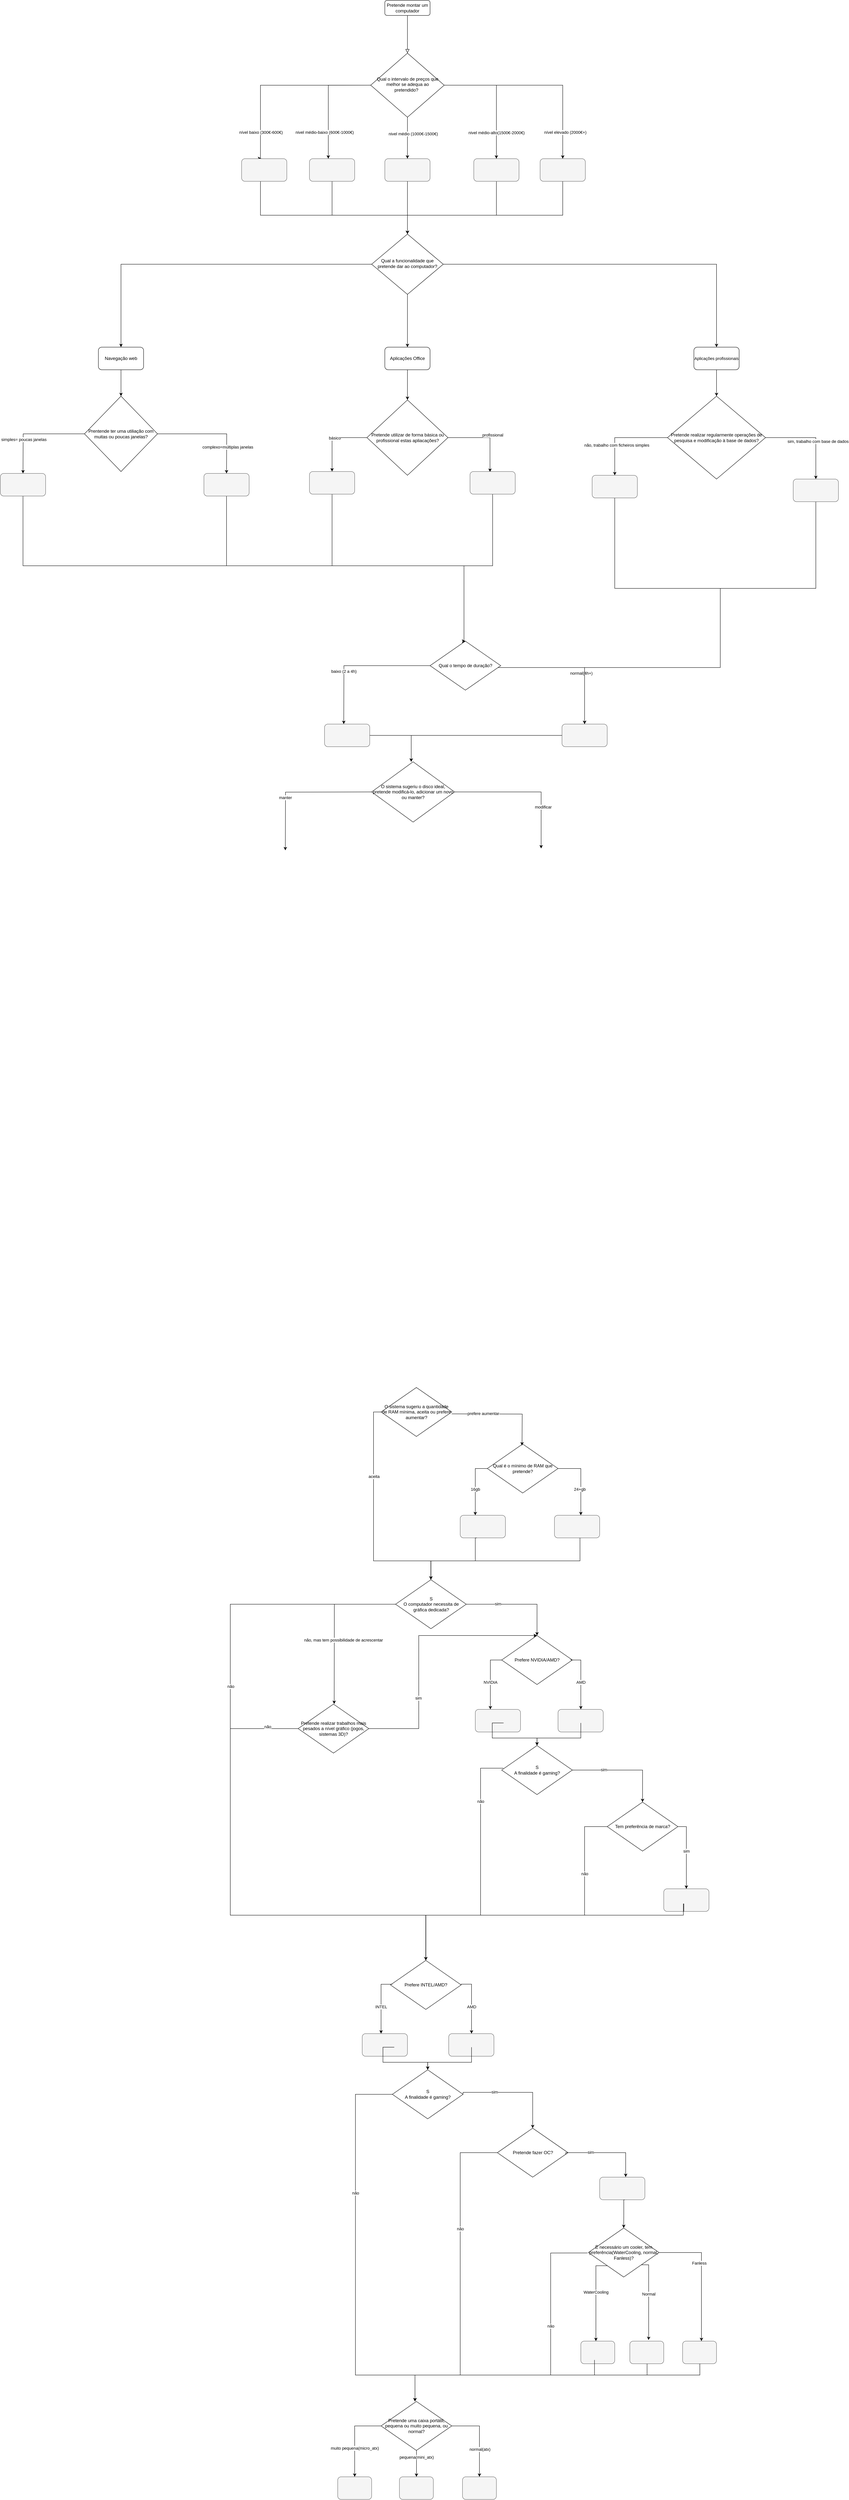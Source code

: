 <mxfile version="15.5.4" type="embed" pages="2"><diagram id="C5RBs43oDa-KdzZeNtuy" name="Common"><mxGraphModel dx="2267" dy="1838" grid="1" gridSize="10" guides="1" tooltips="1" connect="1" arrows="1" fold="1" page="1" pageScale="1" pageWidth="827" pageHeight="1169" math="0" shadow="0"><root><mxCell id="WIyWlLk6GJQsqaUBKTNV-0"/><mxCell id="WIyWlLk6GJQsqaUBKTNV-1" parent="WIyWlLk6GJQsqaUBKTNV-0"/><mxCell id="WIyWlLk6GJQsqaUBKTNV-2" value="" style="rounded=0;html=1;jettySize=auto;orthogonalLoop=1;fontSize=11;endArrow=block;endFill=0;endSize=8;strokeWidth=1;shadow=0;labelBackgroundColor=none;edgeStyle=orthogonalEdgeStyle;" parent="WIyWlLk6GJQsqaUBKTNV-1" source="WIyWlLk6GJQsqaUBKTNV-3" edge="1"><mxGeometry relative="1" as="geometry"><mxPoint y="-440" as="targetPoint"/></mxGeometry></mxCell><mxCell id="WIyWlLk6GJQsqaUBKTNV-3" value="Pretende montar um computador&lt;br&gt;" style="rounded=1;whiteSpace=wrap;html=1;fontSize=12;glass=0;strokeWidth=1;shadow=0;" parent="WIyWlLk6GJQsqaUBKTNV-1" vertex="1"><mxGeometry x="-60" y="-580" width="120" height="40" as="geometry"/></mxCell><mxCell id="u-Qdk7PA7i_6lC7Le9-R-16" style="edgeStyle=orthogonalEdgeStyle;rounded=0;orthogonalLoop=1;jettySize=auto;html=1;entryX=0.5;entryY=0;entryDx=0;entryDy=0;" parent="WIyWlLk6GJQsqaUBKTNV-1" source="WIyWlLk6GJQsqaUBKTNV-6" target="u-Qdk7PA7i_6lC7Le9-R-1" edge="1"><mxGeometry relative="1" as="geometry"><mxPoint x="120" y="370" as="targetPoint"/></mxGeometry></mxCell><mxCell id="u-Qdk7PA7i_6lC7Le9-R-28" style="edgeStyle=orthogonalEdgeStyle;rounded=0;orthogonalLoop=1;jettySize=auto;html=1;entryX=0.5;entryY=0;entryDx=0;entryDy=0;" parent="WIyWlLk6GJQsqaUBKTNV-1" source="WIyWlLk6GJQsqaUBKTNV-6" target="u-Qdk7PA7i_6lC7Le9-R-29" edge="1"><mxGeometry relative="1" as="geometry"><mxPoint y="390" as="targetPoint"/></mxGeometry></mxCell><mxCell id="u-Qdk7PA7i_6lC7Le9-R-41" style="edgeStyle=orthogonalEdgeStyle;rounded=0;orthogonalLoop=1;jettySize=auto;html=1;entryX=0.5;entryY=0;entryDx=0;entryDy=0;" parent="WIyWlLk6GJQsqaUBKTNV-1" source="WIyWlLk6GJQsqaUBKTNV-6" target="u-Qdk7PA7i_6lC7Le9-R-50" edge="1"><mxGeometry relative="1" as="geometry"><mxPoint x="810" y="440" as="targetPoint"/></mxGeometry></mxCell><mxCell id="WIyWlLk6GJQsqaUBKTNV-6" value="Qual a funcionalidade que pretende dar ao computador?" style="rhombus;whiteSpace=wrap;html=1;shadow=0;fontFamily=Helvetica;fontSize=12;align=center;strokeWidth=1;spacing=6;spacingTop=-4;" parent="WIyWlLk6GJQsqaUBKTNV-1" vertex="1"><mxGeometry x="-95" y="40" width="190" height="160" as="geometry"/></mxCell><mxCell id="u-Qdk7PA7i_6lC7Le9-R-0" style="edgeStyle=orthogonalEdgeStyle;rounded=0;orthogonalLoop=1;jettySize=auto;html=1;" parent="WIyWlLk6GJQsqaUBKTNV-1" source="u-Qdk7PA7i_6lC7Le9-R-1" target="u-Qdk7PA7i_6lC7Le9-R-6" edge="1"><mxGeometry relative="1" as="geometry"><Array as="points"/></mxGeometry></mxCell><mxCell id="u-Qdk7PA7i_6lC7Le9-R-1" value="Navegação web" style="rounded=1;whiteSpace=wrap;html=1;" parent="WIyWlLk6GJQsqaUBKTNV-1" vertex="1"><mxGeometry x="-820" y="340" width="120" height="60" as="geometry"/></mxCell><mxCell id="u-Qdk7PA7i_6lC7Le9-R-2" style="edgeStyle=orthogonalEdgeStyle;rounded=0;orthogonalLoop=1;jettySize=auto;html=1;" parent="WIyWlLk6GJQsqaUBKTNV-1" source="u-Qdk7PA7i_6lC7Le9-R-6" edge="1"><mxGeometry relative="1" as="geometry"><mxPoint x="-1020" y="675" as="targetPoint"/></mxGeometry></mxCell><mxCell id="u-Qdk7PA7i_6lC7Le9-R-3" value="simples= poucas janelas" style="edgeLabel;html=1;align=center;verticalAlign=middle;resizable=0;points=[];" parent="u-Qdk7PA7i_6lC7Le9-R-2" vertex="1" connectable="0"><mxGeometry x="0.203" y="-2" relative="1" as="geometry"><mxPoint y="17" as="offset"/></mxGeometry></mxCell><mxCell id="u-Qdk7PA7i_6lC7Le9-R-4" style="edgeStyle=orthogonalEdgeStyle;rounded=0;orthogonalLoop=1;jettySize=auto;html=1;" parent="WIyWlLk6GJQsqaUBKTNV-1" source="u-Qdk7PA7i_6lC7Le9-R-6" edge="1"><mxGeometry relative="1" as="geometry"><mxPoint x="-480" y="675" as="targetPoint"/></mxGeometry></mxCell><mxCell id="u-Qdk7PA7i_6lC7Le9-R-5" value="complexo=múltiplas janelas" style="edgeLabel;html=1;align=center;verticalAlign=middle;resizable=0;points=[];" parent="u-Qdk7PA7i_6lC7Le9-R-4" vertex="1" connectable="0"><mxGeometry x="-0.126" y="-1" relative="1" as="geometry"><mxPoint x="60" y="34" as="offset"/></mxGeometry></mxCell><mxCell id="u-Qdk7PA7i_6lC7Le9-R-6" value="Prentende ter uma utiliação com muitas ou poucas janelas?" style="rhombus;whiteSpace=wrap;html=1;" parent="WIyWlLk6GJQsqaUBKTNV-1" vertex="1"><mxGeometry x="-856.87" y="470" width="193.75" height="200" as="geometry"/></mxCell><mxCell id="u-Qdk7PA7i_6lC7Le9-R-56" style="edgeStyle=orthogonalEdgeStyle;rounded=0;orthogonalLoop=1;jettySize=auto;html=1;entryX=0.5;entryY=0;entryDx=0;entryDy=0;" parent="WIyWlLk6GJQsqaUBKTNV-1" source="u-Qdk7PA7i_6lC7Le9-R-8" target="u-Qdk7PA7i_6lC7Le9-R-15" edge="1"><mxGeometry relative="1" as="geometry"><Array as="points"><mxPoint x="-1020" y="920"/><mxPoint x="150" y="920"/></Array></mxGeometry></mxCell><mxCell id="u-Qdk7PA7i_6lC7Le9-R-8" value="" style="rounded=1;whiteSpace=wrap;html=1;fillColor=#f5f5f5;strokeColor=#666666;fontColor=#333333;" parent="WIyWlLk6GJQsqaUBKTNV-1" vertex="1"><mxGeometry x="-1080" y="675" width="120" height="60" as="geometry"/></mxCell><mxCell id="u-Qdk7PA7i_6lC7Le9-R-11" style="edgeStyle=orthogonalEdgeStyle;rounded=0;orthogonalLoop=1;jettySize=auto;html=1;" parent="WIyWlLk6GJQsqaUBKTNV-1" source="u-Qdk7PA7i_6lC7Le9-R-15" edge="1"><mxGeometry relative="1" as="geometry"><mxPoint x="-169" y="1340" as="targetPoint"/></mxGeometry></mxCell><mxCell id="u-Qdk7PA7i_6lC7Le9-R-12" value="baixo (2 a 4h)" style="edgeLabel;html=1;align=center;verticalAlign=middle;resizable=0;points=[];" parent="u-Qdk7PA7i_6lC7Le9-R-11" vertex="1" connectable="0"><mxGeometry x="0.268" y="-1" relative="1" as="geometry"><mxPoint as="offset"/></mxGeometry></mxCell><mxCell id="u-Qdk7PA7i_6lC7Le9-R-13" style="edgeStyle=orthogonalEdgeStyle;rounded=0;orthogonalLoop=1;jettySize=auto;html=1;entryX=0.5;entryY=0;entryDx=0;entryDy=0;" parent="WIyWlLk6GJQsqaUBKTNV-1" source="u-Qdk7PA7i_6lC7Le9-R-15" target="u-Qdk7PA7i_6lC7Le9-R-18" edge="1"><mxGeometry relative="1" as="geometry"><mxPoint x="471" y="1330" as="targetPoint"/><Array as="points"><mxPoint x="470" y="1190"/></Array></mxGeometry></mxCell><mxCell id="u-Qdk7PA7i_6lC7Le9-R-14" value="normal(4h+)" style="edgeLabel;html=1;align=center;verticalAlign=middle;resizable=0;points=[];" parent="u-Qdk7PA7i_6lC7Le9-R-13" vertex="1" connectable="0"><mxGeometry x="-0.181" relative="1" as="geometry"><mxPoint x="65" y="15" as="offset"/></mxGeometry></mxCell><mxCell id="u-Qdk7PA7i_6lC7Le9-R-15" value="Qual o tempo de duração?" style="rhombus;whiteSpace=wrap;html=1;" parent="WIyWlLk6GJQsqaUBKTNV-1" vertex="1"><mxGeometry x="60" y="1120" width="187.5" height="130" as="geometry"/></mxCell><mxCell id="u-Qdk7PA7i_6lC7Le9-R-17" value="" style="rounded=1;whiteSpace=wrap;html=1;fillColor=#f5f5f5;strokeColor=#666666;fontColor=#333333;" parent="WIyWlLk6GJQsqaUBKTNV-1" vertex="1"><mxGeometry x="-220" y="1340" width="120" height="60" as="geometry"/></mxCell><mxCell id="u-Qdk7PA7i_6lC7Le9-R-18" value="" style="rounded=1;whiteSpace=wrap;html=1;fillColor=#f5f5f5;fontColor=#333333;strokeColor=#666666;" parent="WIyWlLk6GJQsqaUBKTNV-1" vertex="1"><mxGeometry x="410" y="1340" width="120" height="60" as="geometry"/></mxCell><mxCell id="u-Qdk7PA7i_6lC7Le9-R-21" style="edgeStyle=orthogonalEdgeStyle;rounded=0;orthogonalLoop=1;jettySize=auto;html=1;" parent="WIyWlLk6GJQsqaUBKTNV-1" source="u-Qdk7PA7i_6lC7Le9-R-23" target="u-Qdk7PA7i_6lC7Le9-R-25" edge="1"><mxGeometry relative="1" as="geometry"><mxPoint x="627" y="3350" as="targetPoint"/><Array as="points"><mxPoint x="180" y="3315"/></Array></mxGeometry></mxCell><mxCell id="u-Qdk7PA7i_6lC7Le9-R-22" value="16gb" style="edgeLabel;html=1;align=center;verticalAlign=middle;resizable=0;points=[];" parent="u-Qdk7PA7i_6lC7Le9-R-21" vertex="1" connectable="0"><mxGeometry x="-0.181" relative="1" as="geometry"><mxPoint y="23" as="offset"/></mxGeometry></mxCell><mxCell id="u-Qdk7PA7i_6lC7Le9-R-66" style="edgeStyle=orthogonalEdgeStyle;rounded=0;orthogonalLoop=1;jettySize=auto;html=1;" parent="WIyWlLk6GJQsqaUBKTNV-1" source="u-Qdk7PA7i_6lC7Le9-R-23" edge="1" target="u-Qdk7PA7i_6lC7Le9-R-67"><mxGeometry relative="1" as="geometry"><mxPoint x="586" y="3399" as="targetPoint"/><Array as="points"><mxPoint x="460" y="3315"/></Array></mxGeometry></mxCell><mxCell id="u-Qdk7PA7i_6lC7Le9-R-68" value="24+gb" style="edgeLabel;html=1;align=center;verticalAlign=middle;resizable=0;points=[];" parent="u-Qdk7PA7i_6lC7Le9-R-66" vertex="1" connectable="0"><mxGeometry x="-0.383" y="1" relative="1" as="geometry"><mxPoint y="56" as="offset"/></mxGeometry></mxCell><mxCell id="u-Qdk7PA7i_6lC7Le9-R-23" value="Qual é o mínimo de RAM que pretende?" style="rhombus;whiteSpace=wrap;html=1;" parent="WIyWlLk6GJQsqaUBKTNV-1" vertex="1"><mxGeometry x="212" y="3250" width="187.5" height="130" as="geometry"/></mxCell><mxCell id="u-Qdk7PA7i_6lC7Le9-R-25" value="" style="rounded=1;whiteSpace=wrap;html=1;fillColor=#f5f5f5;fontColor=#333333;strokeColor=#666666;" parent="WIyWlLk6GJQsqaUBKTNV-1" vertex="1"><mxGeometry x="140" y="3439" width="120" height="60" as="geometry"/></mxCell><mxCell id="u-Qdk7PA7i_6lC7Le9-R-26" style="edgeStyle=orthogonalEdgeStyle;rounded=0;orthogonalLoop=1;jettySize=auto;html=1;entryX=0.477;entryY=0.002;entryDx=0;entryDy=0;entryPerimeter=0;" parent="WIyWlLk6GJQsqaUBKTNV-1" source="u-Qdk7PA7i_6lC7Le9-R-17" edge="1" target="119"><mxGeometry relative="1" as="geometry"><mxPoint y="1440" as="targetPoint"/><mxPoint x="-30" y="1371" as="sourcePoint"/><Array as="points"><mxPoint x="10" y="1370"/><mxPoint x="10" y="1440"/></Array></mxGeometry></mxCell><mxCell id="u-Qdk7PA7i_6lC7Le9-R-27" style="edgeStyle=orthogonalEdgeStyle;rounded=0;orthogonalLoop=1;jettySize=auto;html=1;" parent="WIyWlLk6GJQsqaUBKTNV-1" source="u-Qdk7PA7i_6lC7Le9-R-18" edge="1"><mxGeometry relative="1" as="geometry"><mxPoint x="10" y="1440" as="targetPoint"/><mxPoint x="380" y="1371" as="sourcePoint"/><Array as="points"><mxPoint x="10" y="1370"/></Array></mxGeometry></mxCell><mxCell id="u-Qdk7PA7i_6lC7Le9-R-32" style="edgeStyle=orthogonalEdgeStyle;rounded=0;orthogonalLoop=1;jettySize=auto;html=1;entryX=0.5;entryY=0;entryDx=0;entryDy=0;" parent="WIyWlLk6GJQsqaUBKTNV-1" source="u-Qdk7PA7i_6lC7Le9-R-29" target="u-Qdk7PA7i_6lC7Le9-R-34" edge="1"><mxGeometry relative="1" as="geometry"><mxPoint y="610" as="targetPoint"/></mxGeometry></mxCell><mxCell id="u-Qdk7PA7i_6lC7Le9-R-29" value="Aplicações Office" style="rounded=1;whiteSpace=wrap;html=1;" parent="WIyWlLk6GJQsqaUBKTNV-1" vertex="1"><mxGeometry x="-60" y="340" width="120" height="60" as="geometry"/></mxCell><mxCell id="u-Qdk7PA7i_6lC7Le9-R-57" style="edgeStyle=orthogonalEdgeStyle;rounded=0;orthogonalLoop=1;jettySize=auto;html=1;entryX=0.5;entryY=0;entryDx=0;entryDy=0;" parent="WIyWlLk6GJQsqaUBKTNV-1" source="u-Qdk7PA7i_6lC7Le9-R-10" target="u-Qdk7PA7i_6lC7Le9-R-15" edge="1"><mxGeometry relative="1" as="geometry"><Array as="points"><mxPoint x="-480" y="920"/><mxPoint x="150" y="920"/></Array></mxGeometry></mxCell><mxCell id="u-Qdk7PA7i_6lC7Le9-R-10" value="" style="rounded=1;whiteSpace=wrap;html=1;fillColor=#f5f5f5;fontColor=#333333;strokeColor=#666666;" parent="WIyWlLk6GJQsqaUBKTNV-1" vertex="1"><mxGeometry x="-540" y="675" width="120" height="60" as="geometry"/></mxCell><mxCell id="u-Qdk7PA7i_6lC7Le9-R-35" style="edgeStyle=orthogonalEdgeStyle;rounded=0;orthogonalLoop=1;jettySize=auto;html=1;entryX=0.5;entryY=0;entryDx=0;entryDy=0;" parent="WIyWlLk6GJQsqaUBKTNV-1" source="u-Qdk7PA7i_6lC7Le9-R-34" target="u-Qdk7PA7i_6lC7Le9-R-39" edge="1"><mxGeometry relative="1" as="geometry"><mxPoint x="-200" y="700" as="targetPoint"/></mxGeometry></mxCell><mxCell id="u-Qdk7PA7i_6lC7Le9-R-37" value="básico" style="edgeLabel;html=1;align=center;verticalAlign=middle;resizable=0;points=[];" parent="u-Qdk7PA7i_6lC7Le9-R-35" vertex="1" connectable="0"><mxGeometry x="-0.056" y="1" relative="1" as="geometry"><mxPoint as="offset"/></mxGeometry></mxCell><mxCell id="u-Qdk7PA7i_6lC7Le9-R-36" style="edgeStyle=orthogonalEdgeStyle;rounded=0;orthogonalLoop=1;jettySize=auto;html=1;entryX=0.442;entryY=0.017;entryDx=0;entryDy=0;entryPerimeter=0;" parent="WIyWlLk6GJQsqaUBKTNV-1" source="u-Qdk7PA7i_6lC7Le9-R-34" target="u-Qdk7PA7i_6lC7Le9-R-40" edge="1"><mxGeometry relative="1" as="geometry"><mxPoint x="220" y="690" as="targetPoint"/></mxGeometry></mxCell><mxCell id="u-Qdk7PA7i_6lC7Le9-R-38" value="profissional" style="edgeLabel;html=1;align=center;verticalAlign=middle;resizable=0;points=[];" parent="u-Qdk7PA7i_6lC7Le9-R-36" vertex="1" connectable="0"><mxGeometry x="0.308" y="4" relative="1" as="geometry"><mxPoint x="3" y="-28" as="offset"/></mxGeometry></mxCell><mxCell id="u-Qdk7PA7i_6lC7Le9-R-34" value="Pretende utilizar de forma básica ou profissional estas apliacações?" style="rhombus;whiteSpace=wrap;html=1;" parent="WIyWlLk6GJQsqaUBKTNV-1" vertex="1"><mxGeometry x="-107.5" y="480" width="215" height="200" as="geometry"/></mxCell><mxCell id="u-Qdk7PA7i_6lC7Le9-R-58" style="edgeStyle=orthogonalEdgeStyle;rounded=0;orthogonalLoop=1;jettySize=auto;html=1;entryX=0.5;entryY=0;entryDx=0;entryDy=0;" parent="WIyWlLk6GJQsqaUBKTNV-1" source="u-Qdk7PA7i_6lC7Le9-R-39" target="u-Qdk7PA7i_6lC7Le9-R-15" edge="1"><mxGeometry relative="1" as="geometry"><Array as="points"><mxPoint x="-200" y="920"/><mxPoint x="150" y="920"/></Array></mxGeometry></mxCell><mxCell id="u-Qdk7PA7i_6lC7Le9-R-39" value="" style="rounded=1;whiteSpace=wrap;html=1;fillColor=#f5f5f5;fontColor=#333333;strokeColor=#666666;" parent="WIyWlLk6GJQsqaUBKTNV-1" vertex="1"><mxGeometry x="-260" y="670" width="120" height="60" as="geometry"/></mxCell><mxCell id="u-Qdk7PA7i_6lC7Le9-R-59" style="edgeStyle=orthogonalEdgeStyle;rounded=0;orthogonalLoop=1;jettySize=auto;html=1;entryX=0.5;entryY=0;entryDx=0;entryDy=0;" parent="WIyWlLk6GJQsqaUBKTNV-1" source="u-Qdk7PA7i_6lC7Le9-R-40" target="u-Qdk7PA7i_6lC7Le9-R-15" edge="1"><mxGeometry relative="1" as="geometry"><Array as="points"><mxPoint x="226" y="920"/><mxPoint x="150" y="920"/></Array></mxGeometry></mxCell><mxCell id="u-Qdk7PA7i_6lC7Le9-R-40" value="" style="rounded=1;whiteSpace=wrap;html=1;fillColor=#f5f5f5;fontColor=#333333;strokeColor=#666666;" parent="WIyWlLk6GJQsqaUBKTNV-1" vertex="1"><mxGeometry x="166" y="670" width="120" height="60" as="geometry"/></mxCell><mxCell id="u-Qdk7PA7i_6lC7Le9-R-46" style="edgeStyle=orthogonalEdgeStyle;rounded=0;orthogonalLoop=1;jettySize=auto;html=1;entryX=0.5;entryY=0;entryDx=0;entryDy=0;" parent="WIyWlLk6GJQsqaUBKTNV-1" source="u-Qdk7PA7i_6lC7Le9-R-43" target="u-Qdk7PA7i_6lC7Le9-R-48" edge="1"><mxGeometry relative="1" as="geometry"><mxPoint x="543.5" y="830" as="targetPoint"/></mxGeometry></mxCell><mxCell id="u-Qdk7PA7i_6lC7Le9-R-47" value="não, trabalho com ficheiros simples" style="edgeLabel;html=1;align=center;verticalAlign=middle;resizable=0;points=[];" parent="u-Qdk7PA7i_6lC7Le9-R-46" vertex="1" connectable="0"><mxGeometry x="0.176" y="-1" relative="1" as="geometry"><mxPoint x="6" y="19" as="offset"/></mxGeometry></mxCell><mxCell id="u-Qdk7PA7i_6lC7Le9-R-53" style="edgeStyle=orthogonalEdgeStyle;rounded=0;orthogonalLoop=1;jettySize=auto;html=1;entryX=0.5;entryY=0;entryDx=0;entryDy=0;" parent="WIyWlLk6GJQsqaUBKTNV-1" source="u-Qdk7PA7i_6lC7Le9-R-43" target="u-Qdk7PA7i_6lC7Le9-R-49" edge="1"><mxGeometry relative="1" as="geometry"/></mxCell><mxCell id="u-Qdk7PA7i_6lC7Le9-R-54" value="&lt;span style=&quot;color: rgba(0, 0, 0, 0); font-family: monospace; font-size: 0px; text-align: start; background-color: rgb(248, 249, 250);&quot;&gt;%3CmxGraphModel%3E%3Croot%3E%3CmxCell%20id%3D%220%22%2F%3E%3CmxCell%20id%3D%221%22%20parent%3D%220%22%2F%3E%3CmxCell%20id%3D%222%22%20value%3D%22sim%2C%20utilizar%20base%20de%20dados%22%20style%3D%22edgeLabel%3Bhtml%3D1%3Balign%3Dcenter%3BverticalAlign%3Dmiddle%3Bresizable%3D0%3Bpoints%3D%5B%5D%3B%22%20vertex%3D%221%22%20connectable%3D%220%22%20parent%3D%221%22%3E%3CmxGeometry%20x%3D%221116%22%20y%3D%22630%22%20as%3D%22geometry%22%2F%3E%3C%2FmxCell%3E%3C%2Froot%3E%3C%2FmxGraphModel%3Esim&lt;/span&gt;" style="edgeLabel;html=1;align=center;verticalAlign=middle;resizable=0;points=[];" parent="u-Qdk7PA7i_6lC7Le9-R-53" vertex="1" connectable="0"><mxGeometry x="-0.138" y="4" relative="1" as="geometry"><mxPoint as="offset"/></mxGeometry></mxCell><mxCell id="u-Qdk7PA7i_6lC7Le9-R-55" value="sim, trabalho com base de dados" style="edgeLabel;html=1;align=center;verticalAlign=middle;resizable=0;points=[];" parent="u-Qdk7PA7i_6lC7Le9-R-53" vertex="1" connectable="0"><mxGeometry x="-0.179" relative="1" as="geometry"><mxPoint x="39" y="10" as="offset"/></mxGeometry></mxCell><mxCell id="u-Qdk7PA7i_6lC7Le9-R-43" value="Pretende realizar regularmente operações de pesquisa e modificação à base de dados?" style="rhombus;whiteSpace=wrap;html=1;" parent="WIyWlLk6GJQsqaUBKTNV-1" vertex="1"><mxGeometry x="690" y="470" width="260" height="220" as="geometry"/></mxCell><mxCell id="u-Qdk7PA7i_6lC7Le9-R-64" style="edgeStyle=orthogonalEdgeStyle;rounded=0;orthogonalLoop=1;jettySize=auto;html=1;" parent="WIyWlLk6GJQsqaUBKTNV-1" source="u-Qdk7PA7i_6lC7Le9-R-48" edge="1"><mxGeometry relative="1" as="geometry"><mxPoint x="470" y="1340" as="targetPoint"/><Array as="points"><mxPoint x="550" y="980"/><mxPoint x="830" y="980"/><mxPoint x="830" y="1190"/></Array></mxGeometry></mxCell><mxCell id="u-Qdk7PA7i_6lC7Le9-R-48" value="" style="rounded=1;whiteSpace=wrap;html=1;fillColor=#f5f5f5;fontColor=#333333;strokeColor=#666666;" parent="WIyWlLk6GJQsqaUBKTNV-1" vertex="1"><mxGeometry x="490" y="680" width="120" height="60" as="geometry"/></mxCell><mxCell id="u-Qdk7PA7i_6lC7Le9-R-65" style="edgeStyle=orthogonalEdgeStyle;rounded=0;orthogonalLoop=1;jettySize=auto;html=1;" parent="WIyWlLk6GJQsqaUBKTNV-1" source="u-Qdk7PA7i_6lC7Le9-R-49" target="u-Qdk7PA7i_6lC7Le9-R-18" edge="1"><mxGeometry relative="1" as="geometry"><Array as="points"><mxPoint x="1083" y="980"/><mxPoint x="830" y="980"/><mxPoint x="830" y="1190"/><mxPoint x="470" y="1190"/></Array></mxGeometry></mxCell><mxCell id="u-Qdk7PA7i_6lC7Le9-R-49" value="" style="rounded=1;whiteSpace=wrap;html=1;fillColor=#f5f5f5;fontColor=#333333;strokeColor=#666666;" parent="WIyWlLk6GJQsqaUBKTNV-1" vertex="1"><mxGeometry x="1023.5" y="690" width="120" height="60" as="geometry"/></mxCell><mxCell id="u-Qdk7PA7i_6lC7Le9-R-51" style="edgeStyle=orthogonalEdgeStyle;rounded=0;orthogonalLoop=1;jettySize=auto;html=1;" parent="WIyWlLk6GJQsqaUBKTNV-1" source="u-Qdk7PA7i_6lC7Le9-R-50" target="u-Qdk7PA7i_6lC7Le9-R-43" edge="1"><mxGeometry relative="1" as="geometry"/></mxCell><mxCell id="u-Qdk7PA7i_6lC7Le9-R-50" value="&lt;span style=&quot;font-size: 11px; background-color: rgb(255, 255, 255);&quot;&gt;Aplicações profissionais&lt;/span&gt;" style="rounded=1;whiteSpace=wrap;html=1;" parent="WIyWlLk6GJQsqaUBKTNV-1" vertex="1"><mxGeometry x="760" y="340" width="120" height="60" as="geometry"/></mxCell><mxCell id="u-Qdk7PA7i_6lC7Le9-R-67" value="" style="rounded=1;whiteSpace=wrap;html=1;fillColor=#f5f5f5;fontColor=#333333;strokeColor=#666666;" parent="WIyWlLk6GJQsqaUBKTNV-1" vertex="1"><mxGeometry x="390" y="3439" width="120" height="60" as="geometry"/></mxCell><mxCell id="u-Qdk7PA7i_6lC7Le9-R-72" style="edgeStyle=orthogonalEdgeStyle;rounded=0;orthogonalLoop=1;jettySize=auto;html=1;entryX=0.434;entryY=-0.01;entryDx=0;entryDy=0;entryPerimeter=0;" parent="WIyWlLk6GJQsqaUBKTNV-1" edge="1" target="u-Qdk7PA7i_6lC7Le9-R-75"><mxGeometry relative="1" as="geometry"><mxPoint x="-350.07" y="-160" as="targetPoint"/><Array as="points"><mxPoint x="-390" y="-355"/><mxPoint x="-390" y="-161"/></Array><mxPoint x="-97.503" y="-354.941" as="sourcePoint"/></mxGeometry></mxCell><mxCell id="u-Qdk7PA7i_6lC7Le9-R-74" value="nível baixo (300€-600€)" style="edgeLabel;html=1;align=center;verticalAlign=middle;resizable=0;points=[];" parent="u-Qdk7PA7i_6lC7Le9-R-72" vertex="1" connectable="0"><mxGeometry x="0.034" relative="1" as="geometry"><mxPoint x="-39" y="125" as="offset"/></mxGeometry></mxCell><mxCell id="u-Qdk7PA7i_6lC7Le9-R-79" style="edgeStyle=orthogonalEdgeStyle;rounded=0;orthogonalLoop=1;jettySize=auto;html=1;" parent="WIyWlLk6GJQsqaUBKTNV-1" source="u-Qdk7PA7i_6lC7Le9-R-70" target="u-Qdk7PA7i_6lC7Le9-R-78" edge="1"><mxGeometry relative="1" as="geometry"><Array as="points"><mxPoint x="-210" y="-355"/><mxPoint x="-210" y="-130"/></Array></mxGeometry></mxCell><mxCell id="u-Qdk7PA7i_6lC7Le9-R-80" value="nivel médio-baixo (600€-1000€)" style="edgeLabel;html=1;align=center;verticalAlign=middle;resizable=0;points=[];" parent="u-Qdk7PA7i_6lC7Le9-R-79" vertex="1" connectable="0"><mxGeometry x="-0.199" relative="1" as="geometry"><mxPoint x="-10" y="114" as="offset"/></mxGeometry></mxCell><mxCell id="u-Qdk7PA7i_6lC7Le9-R-81" style="edgeStyle=orthogonalEdgeStyle;rounded=0;orthogonalLoop=1;jettySize=auto;html=1;entryX=0.5;entryY=0;entryDx=0;entryDy=0;" parent="WIyWlLk6GJQsqaUBKTNV-1" source="u-Qdk7PA7i_6lC7Le9-R-70" target="u-Qdk7PA7i_6lC7Le9-R-82" edge="1"><mxGeometry relative="1" as="geometry"><mxPoint x="260" y="-160.0" as="targetPoint"/><Array as="points"><mxPoint x="236" y="-355"/></Array></mxGeometry></mxCell><mxCell id="u-Qdk7PA7i_6lC7Le9-R-83" value="nivel médio-alto(1500€-2000€)" style="edgeLabel;html=1;align=center;verticalAlign=middle;resizable=0;points=[];" parent="u-Qdk7PA7i_6lC7Le9-R-81" vertex="1" connectable="0"><mxGeometry x="0.097" relative="1" as="geometry"><mxPoint y="81" as="offset"/></mxGeometry></mxCell><mxCell id="u-Qdk7PA7i_6lC7Le9-R-70" value="Qual o intervalo de preços que melhor se adequa ao pretendido?&amp;nbsp;&amp;nbsp;" style="rhombus;whiteSpace=wrap;html=1;shadow=0;fontFamily=Helvetica;fontSize=12;align=center;strokeWidth=1;spacing=6;spacingTop=-4;" parent="WIyWlLk6GJQsqaUBKTNV-1" vertex="1"><mxGeometry x="-97.5" y="-440" width="195" height="170" as="geometry"/></mxCell><mxCell id="u-Qdk7PA7i_6lC7Le9-R-85" style="edgeStyle=orthogonalEdgeStyle;rounded=0;orthogonalLoop=1;jettySize=auto;html=1;" parent="WIyWlLk6GJQsqaUBKTNV-1" source="u-Qdk7PA7i_6lC7Le9-R-75" target="WIyWlLk6GJQsqaUBKTNV-6" edge="1"><mxGeometry relative="1" as="geometry"><Array as="points"><mxPoint x="-390" y="-10"/><mxPoint y="-10"/></Array></mxGeometry></mxCell><mxCell id="u-Qdk7PA7i_6lC7Le9-R-75" value="" style="rounded=1;whiteSpace=wrap;html=1;fillColor=#f5f5f5;strokeColor=#666666;fontColor=#333333;" parent="WIyWlLk6GJQsqaUBKTNV-1" vertex="1"><mxGeometry x="-440" y="-160" width="120" height="60" as="geometry"/></mxCell><mxCell id="u-Qdk7PA7i_6lC7Le9-R-86" style="edgeStyle=orthogonalEdgeStyle;rounded=0;orthogonalLoop=1;jettySize=auto;html=1;entryX=0.5;entryY=0;entryDx=0;entryDy=0;" parent="WIyWlLk6GJQsqaUBKTNV-1" source="u-Qdk7PA7i_6lC7Le9-R-78" target="WIyWlLk6GJQsqaUBKTNV-6" edge="1"><mxGeometry relative="1" as="geometry"><Array as="points"><mxPoint x="-200" y="-10"/><mxPoint y="-10"/></Array></mxGeometry></mxCell><mxCell id="u-Qdk7PA7i_6lC7Le9-R-78" value="" style="rounded=1;whiteSpace=wrap;html=1;fillColor=#f5f5f5;strokeColor=#666666;fontColor=#333333;" parent="WIyWlLk6GJQsqaUBKTNV-1" vertex="1"><mxGeometry x="-260" y="-160" width="120" height="60" as="geometry"/></mxCell><mxCell id="u-Qdk7PA7i_6lC7Le9-R-87" style="edgeStyle=orthogonalEdgeStyle;rounded=0;orthogonalLoop=1;jettySize=auto;html=1;" parent="WIyWlLk6GJQsqaUBKTNV-1" source="u-Qdk7PA7i_6lC7Le9-R-82" edge="1"><mxGeometry relative="1" as="geometry"><mxPoint y="40.0" as="targetPoint"/><Array as="points"><mxPoint x="236" y="-10"/><mxPoint y="-10"/></Array></mxGeometry></mxCell><mxCell id="u-Qdk7PA7i_6lC7Le9-R-82" value="" style="rounded=1;whiteSpace=wrap;html=1;fillColor=#f5f5f5;strokeColor=#666666;fontColor=#333333;" parent="WIyWlLk6GJQsqaUBKTNV-1" vertex="1"><mxGeometry x="176" y="-160" width="120" height="60" as="geometry"/></mxCell><mxCell id="0" style="edgeStyle=orthogonalEdgeStyle;rounded=0;orthogonalLoop=1;jettySize=auto;html=1;" edge="1" parent="WIyWlLk6GJQsqaUBKTNV-1" target="2" source="u-Qdk7PA7i_6lC7Le9-R-70"><mxGeometry relative="1" as="geometry"><mxPoint x="67.466" y="-339.774" as="sourcePoint"/><Array as="points"><mxPoint y="-110"/></Array></mxGeometry></mxCell><mxCell id="1" value="nivel médio (1000€-1500€)" style="edgeLabel;html=1;align=center;verticalAlign=middle;resizable=0;points=[];" vertex="1" connectable="0" parent="0"><mxGeometry x="-0.199" relative="1" as="geometry"><mxPoint x="15" as="offset"/></mxGeometry></mxCell><mxCell id="2" value="" style="rounded=1;whiteSpace=wrap;html=1;fillColor=#f5f5f5;strokeColor=#666666;fontColor=#333333;" vertex="1" parent="WIyWlLk6GJQsqaUBKTNV-1"><mxGeometry x="-60" y="-160" width="120" height="60" as="geometry"/></mxCell><mxCell id="3" style="edgeStyle=orthogonalEdgeStyle;rounded=0;orthogonalLoop=1;jettySize=auto;html=1;entryX=0.5;entryY=0;entryDx=0;entryDy=0;exitX=0.5;exitY=1;exitDx=0;exitDy=0;" edge="1" parent="WIyWlLk6GJQsqaUBKTNV-1" source="2" target="WIyWlLk6GJQsqaUBKTNV-6"><mxGeometry relative="1" as="geometry"><mxPoint x="-190.034" y="-90" as="sourcePoint"/><mxPoint x="10" y="50" as="targetPoint"/><Array as="points"/></mxGeometry></mxCell><mxCell id="4" style="edgeStyle=orthogonalEdgeStyle;rounded=0;orthogonalLoop=1;jettySize=auto;html=1;entryX=0.5;entryY=0;entryDx=0;entryDy=0;exitX=1;exitY=0.5;exitDx=0;exitDy=0;" edge="1" parent="WIyWlLk6GJQsqaUBKTNV-1" target="7" source="u-Qdk7PA7i_6lC7Le9-R-70"><mxGeometry relative="1" as="geometry"><mxPoint x="436" y="-160.0" as="targetPoint"/><Array as="points"><mxPoint x="412" y="-355"/></Array><mxPoint x="273.5" y="-355" as="sourcePoint"/></mxGeometry></mxCell><mxCell id="5" value="nível elevado (2000€+)&amp;nbsp;" style="edgeLabel;html=1;align=center;verticalAlign=middle;resizable=0;points=[];" vertex="1" connectable="0" parent="4"><mxGeometry x="0.097" relative="1" as="geometry"><mxPoint x="43" y="125" as="offset"/></mxGeometry></mxCell><mxCell id="6" style="edgeStyle=orthogonalEdgeStyle;rounded=0;orthogonalLoop=1;jettySize=auto;html=1;" edge="1" parent="WIyWlLk6GJQsqaUBKTNV-1" source="7"><mxGeometry relative="1" as="geometry"><mxPoint y="40" as="targetPoint"/><Array as="points"><mxPoint x="412" y="-10"/><mxPoint y="-10"/><mxPoint y="40"/></Array></mxGeometry></mxCell><mxCell id="7" value="" style="rounded=1;whiteSpace=wrap;html=1;fillColor=#f5f5f5;strokeColor=#666666;fontColor=#333333;" vertex="1" parent="WIyWlLk6GJQsqaUBKTNV-1"><mxGeometry x="352" y="-160" width="120" height="60" as="geometry"/></mxCell><mxCell id="9" value="O sistema sugeriu a quantidade de RAM mínima, aceita ou prefere aumentar?" style="rhombus;whiteSpace=wrap;html=1;" vertex="1" parent="WIyWlLk6GJQsqaUBKTNV-1"><mxGeometry x="-70" y="3100" width="187.5" height="130" as="geometry"/></mxCell><mxCell id="11" style="edgeStyle=orthogonalEdgeStyle;rounded=0;orthogonalLoop=1;jettySize=auto;html=1;" edge="1" parent="WIyWlLk6GJQsqaUBKTNV-1"><mxGeometry relative="1" as="geometry"><mxPoint x="304" y="3254" as="targetPoint"/><mxPoint x="117.5" y="3170" as="sourcePoint"/></mxGeometry></mxCell><mxCell id="12" value="prefere aumentar" style="edgeLabel;html=1;align=center;verticalAlign=middle;resizable=0;points=[];" vertex="1" connectable="0" parent="11"><mxGeometry x="-0.383" y="1" relative="1" as="geometry"><mxPoint as="offset"/></mxGeometry></mxCell><mxCell id="13" style="edgeStyle=orthogonalEdgeStyle;rounded=0;orthogonalLoop=1;jettySize=auto;html=1;entryX=0.5;entryY=0;entryDx=0;entryDy=0;" edge="1" parent="WIyWlLk6GJQsqaUBKTNV-1" source="9" target="15"><mxGeometry relative="1" as="geometry"><mxPoint x="-90" y="3640" as="targetPoint"/><mxPoint x="-90" y="3220" as="sourcePoint"/><Array as="points"><mxPoint x="-90" y="3165"/><mxPoint x="-90" y="3560"/><mxPoint x="62" y="3560"/></Array></mxGeometry></mxCell><mxCell id="14" value="aceita" style="edgeLabel;html=1;align=center;verticalAlign=middle;resizable=0;points=[];" vertex="1" connectable="0" parent="13"><mxGeometry x="-0.383" y="1" relative="1" as="geometry"><mxPoint as="offset"/></mxGeometry></mxCell><mxCell id="15" value="S&lt;br&gt;O computador necessita de gráfica dedicada?" style="rhombus;whiteSpace=wrap;html=1;" vertex="1" parent="WIyWlLk6GJQsqaUBKTNV-1"><mxGeometry x="-31.5" y="3610" width="187.5" height="130" as="geometry"/></mxCell><mxCell id="17" style="edgeStyle=orthogonalEdgeStyle;rounded=0;orthogonalLoop=1;jettySize=auto;html=1;entryX=0.5;entryY=0;entryDx=0;entryDy=0;" edge="1" parent="WIyWlLk6GJQsqaUBKTNV-1" target="15"><mxGeometry relative="1" as="geometry"><mxPoint x="184" y="3623" as="targetPoint"/><mxPoint x="184" y="3499" as="sourcePoint"/><Array as="points"><mxPoint x="180" y="3499"/><mxPoint x="180" y="3560"/><mxPoint x="62" y="3560"/></Array></mxGeometry></mxCell><mxCell id="19" style="edgeStyle=orthogonalEdgeStyle;rounded=0;orthogonalLoop=1;jettySize=auto;html=1;entryX=0.5;entryY=0;entryDx=0;entryDy=0;" edge="1" parent="WIyWlLk6GJQsqaUBKTNV-1" target="15"><mxGeometry relative="1" as="geometry"><mxPoint x="90" y="3619" as="targetPoint"/><mxPoint x="457.75" y="3499" as="sourcePoint"/><Array as="points"><mxPoint x="458" y="3560"/><mxPoint x="62" y="3560"/><mxPoint x="62" y="3610"/></Array></mxGeometry></mxCell><mxCell id="20" style="edgeStyle=orthogonalEdgeStyle;rounded=0;orthogonalLoop=1;jettySize=auto;html=1;exitX=1;exitY=0.5;exitDx=0;exitDy=0;entryX=0.5;entryY=0;entryDx=0;entryDy=0;" edge="1" parent="WIyWlLk6GJQsqaUBKTNV-1" source="15" target="34"><mxGeometry relative="1" as="geometry"><mxPoint x="343" y="3754" as="targetPoint"/><mxPoint x="156" y="3670.03" as="sourcePoint"/></mxGeometry></mxCell><mxCell id="21" value="sim" style="edgeLabel;html=1;align=center;verticalAlign=middle;resizable=0;points=[];" vertex="1" connectable="0" parent="20"><mxGeometry x="-0.383" y="1" relative="1" as="geometry"><mxPoint as="offset"/></mxGeometry></mxCell><mxCell id="22" style="edgeStyle=orthogonalEdgeStyle;rounded=0;orthogonalLoop=1;jettySize=auto;html=1;exitX=0;exitY=0.5;exitDx=0;exitDy=0;entryX=0.51;entryY=-0.002;entryDx=0;entryDy=0;entryPerimeter=0;" edge="1" parent="WIyWlLk6GJQsqaUBKTNV-1" source="15" target="24"><mxGeometry relative="1" as="geometry"><mxPoint x="-200" y="3740" as="targetPoint"/><mxPoint x="166" y="3685.0" as="sourcePoint"/><Array as="points"><mxPoint x="-194" y="3675"/><mxPoint x="-194" y="3730"/></Array></mxGeometry></mxCell><mxCell id="23" value="não, mas tem possibilidade de acrescentar" style="edgeLabel;html=1;align=center;verticalAlign=middle;resizable=0;points=[];" vertex="1" connectable="0" parent="22"><mxGeometry x="-0.383" y="1" relative="1" as="geometry"><mxPoint x="-7" y="94" as="offset"/></mxGeometry></mxCell><mxCell id="24" value="Pretende realizar trabalhos mais pesados a nível gráfico (jogos, sistemas 3D)?" style="rhombus;whiteSpace=wrap;html=1;" vertex="1" parent="WIyWlLk6GJQsqaUBKTNV-1"><mxGeometry x="-290" y="3940" width="187.5" height="130" as="geometry"/></mxCell><mxCell id="28" style="edgeStyle=orthogonalEdgeStyle;rounded=0;orthogonalLoop=1;jettySize=auto;html=1;exitX=0;exitY=0.5;exitDx=0;exitDy=0;entryX=0.5;entryY=0;entryDx=0;entryDy=0;" edge="1" parent="WIyWlLk6GJQsqaUBKTNV-1" target="62"><mxGeometry relative="1" as="geometry"><mxPoint x="-470" y="4100" as="targetPoint"/><mxPoint x="-131.53" y="3675.0" as="sourcePoint"/><Array as="points"><mxPoint x="-470" y="3675"/><mxPoint x="-470" y="4500"/><mxPoint x="49" y="4500"/></Array></mxGeometry></mxCell><mxCell id="29" value="não" style="edgeLabel;html=1;align=center;verticalAlign=middle;resizable=0;points=[];" vertex="1" connectable="0" parent="28"><mxGeometry x="-0.383" y="1" relative="1" as="geometry"><mxPoint as="offset"/></mxGeometry></mxCell><mxCell id="32" value="" style="endArrow=none;html=1;rounded=0;entryX=0;entryY=0.5;entryDx=0;entryDy=0;" edge="1" parent="WIyWlLk6GJQsqaUBKTNV-1" target="24"><mxGeometry width="50" height="50" relative="1" as="geometry"><mxPoint x="-470" y="4005" as="sourcePoint"/><mxPoint x="-240" y="3920" as="targetPoint"/></mxGeometry></mxCell><mxCell id="33" value="não" style="edgeLabel;html=1;align=center;verticalAlign=middle;resizable=0;points=[];" vertex="1" connectable="0" parent="32"><mxGeometry x="0.095" y="3" relative="1" as="geometry"><mxPoint y="-2" as="offset"/></mxGeometry></mxCell><mxCell id="34" value="Prefere NVIDIA/AMD?" style="rhombus;whiteSpace=wrap;html=1;" vertex="1" parent="WIyWlLk6GJQsqaUBKTNV-1"><mxGeometry x="250" y="3758" width="187.5" height="130" as="geometry"/></mxCell><mxCell id="35" style="edgeStyle=orthogonalEdgeStyle;rounded=0;orthogonalLoop=1;jettySize=auto;html=1;exitX=1;exitY=0.5;exitDx=0;exitDy=0;entryX=0.5;entryY=0;entryDx=0;entryDy=0;" edge="1" parent="WIyWlLk6GJQsqaUBKTNV-1" source="24" target="34"><mxGeometry relative="1" as="geometry"><mxPoint x="352.5" y="3764.03" as="targetPoint"/><mxPoint x="166" y="3685" as="sourcePoint"/><Array as="points"><mxPoint x="30" y="4005"/><mxPoint x="30" y="3758"/></Array></mxGeometry></mxCell><mxCell id="36" value="sim" style="edgeLabel;html=1;align=center;verticalAlign=middle;resizable=0;points=[];" vertex="1" connectable="0" parent="35"><mxGeometry x="-0.383" y="1" relative="1" as="geometry"><mxPoint as="offset"/></mxGeometry></mxCell><mxCell id="37" style="edgeStyle=orthogonalEdgeStyle;rounded=0;orthogonalLoop=1;jettySize=auto;html=1;exitX=0;exitY=0.5;exitDx=0;exitDy=0;" edge="1" parent="WIyWlLk6GJQsqaUBKTNV-1" target="39" source="34"><mxGeometry relative="1" as="geometry"><mxPoint x="667" y="3865" as="targetPoint"/><mxPoint x="252" y="3830" as="sourcePoint"/><Array as="points"><mxPoint x="220" y="3823"/></Array></mxGeometry></mxCell><mxCell id="38" value="NVIDIA" style="edgeLabel;html=1;align=center;verticalAlign=middle;resizable=0;points=[];" vertex="1" connectable="0" parent="37"><mxGeometry x="-0.181" relative="1" as="geometry"><mxPoint y="23" as="offset"/></mxGeometry></mxCell><mxCell id="39" value="" style="rounded=1;whiteSpace=wrap;html=1;fillColor=#f5f5f5;fontColor=#333333;strokeColor=#666666;" vertex="1" parent="WIyWlLk6GJQsqaUBKTNV-1"><mxGeometry x="180" y="3954" width="120" height="60" as="geometry"/></mxCell><mxCell id="40" style="edgeStyle=orthogonalEdgeStyle;rounded=0;orthogonalLoop=1;jettySize=auto;html=1;exitX=0.98;exitY=0.475;exitDx=0;exitDy=0;exitPerimeter=0;" edge="1" parent="WIyWlLk6GJQsqaUBKTNV-1" target="42" source="34"><mxGeometry relative="1" as="geometry"><mxPoint x="977" y="3865" as="targetPoint"/><mxPoint x="560.0" y="3823" as="sourcePoint"/><Array as="points"><mxPoint x="434" y="3823"/><mxPoint x="460" y="3823"/><mxPoint x="460" y="3984"/></Array></mxGeometry></mxCell><mxCell id="41" value="AMD" style="edgeLabel;html=1;align=center;verticalAlign=middle;resizable=0;points=[];" vertex="1" connectable="0" parent="40"><mxGeometry x="-0.181" relative="1" as="geometry"><mxPoint y="23" as="offset"/></mxGeometry></mxCell><mxCell id="42" value="" style="rounded=1;whiteSpace=wrap;html=1;fillColor=#f5f5f5;fontColor=#333333;strokeColor=#666666;" vertex="1" parent="WIyWlLk6GJQsqaUBKTNV-1"><mxGeometry x="399.5" y="3954" width="120" height="60" as="geometry"/></mxCell><mxCell id="46" value="S&lt;br&gt;A finalidade é gaming?" style="rhombus;whiteSpace=wrap;html=1;" vertex="1" parent="WIyWlLk6GJQsqaUBKTNV-1"><mxGeometry x="250" y="4050" width="187.5" height="130" as="geometry"/></mxCell><mxCell id="47" style="edgeStyle=orthogonalEdgeStyle;rounded=0;orthogonalLoop=1;jettySize=auto;html=1;exitX=0;exitY=0.5;exitDx=0;exitDy=0;entryX=0.5;entryY=0;entryDx=0;entryDy=0;" edge="1" parent="WIyWlLk6GJQsqaUBKTNV-1" target="46"><mxGeometry relative="1" as="geometry"><mxPoint x="225" y="4121" as="targetPoint"/><mxPoint x="255" y="3990" as="sourcePoint"/><Array as="points"><mxPoint x="225" y="3990"/><mxPoint x="225" y="4030"/><mxPoint x="344" y="4030"/></Array></mxGeometry></mxCell><mxCell id="49" style="edgeStyle=orthogonalEdgeStyle;rounded=0;orthogonalLoop=1;jettySize=auto;html=1;exitX=0;exitY=0.5;exitDx=0;exitDy=0;entryX=0.5;entryY=0;entryDx=0;entryDy=0;" edge="1" parent="WIyWlLk6GJQsqaUBKTNV-1" target="46"><mxGeometry relative="1" as="geometry"><mxPoint x="548.75" y="4050" as="targetPoint"/><mxPoint x="460" y="3990" as="sourcePoint"/><Array as="points"><mxPoint x="460" y="4030"/><mxPoint x="344" y="4030"/></Array></mxGeometry></mxCell><mxCell id="50" style="edgeStyle=orthogonalEdgeStyle;rounded=0;orthogonalLoop=1;jettySize=auto;html=1;exitX=1;exitY=0.5;exitDx=0;exitDy=0;entryX=0.5;entryY=0;entryDx=0;entryDy=0;" edge="1" parent="WIyWlLk6GJQsqaUBKTNV-1" source="46" target="52"><mxGeometry relative="1" as="geometry"><mxPoint x="625.25" y="4193" as="targetPoint"/><mxPoint x="437.5" y="4110" as="sourcePoint"/></mxGeometry></mxCell><mxCell id="51" value="sim" style="edgeLabel;html=1;align=center;verticalAlign=middle;resizable=0;points=[];" vertex="1" connectable="0" parent="50"><mxGeometry x="-0.383" y="1" relative="1" as="geometry"><mxPoint as="offset"/></mxGeometry></mxCell><mxCell id="52" value="Tem preferência de marca?" style="rhombus;whiteSpace=wrap;html=1;" vertex="1" parent="WIyWlLk6GJQsqaUBKTNV-1"><mxGeometry x="530" y="4200" width="187.5" height="130" as="geometry"/></mxCell><mxCell id="53" style="edgeStyle=orthogonalEdgeStyle;rounded=0;orthogonalLoop=1;jettySize=auto;html=1;exitX=0;exitY=0.5;exitDx=0;exitDy=0;entryX=0.5;entryY=0;entryDx=0;entryDy=0;" edge="1" parent="WIyWlLk6GJQsqaUBKTNV-1" source="52" target="62"><mxGeometry relative="1" as="geometry"><mxPoint x="470" y="4500" as="targetPoint"/><mxPoint x="316.82" y="4300" as="sourcePoint"/><Array as="points"><mxPoint x="470" y="4265"/><mxPoint x="470" y="4500"/><mxPoint x="49" y="4500"/></Array></mxGeometry></mxCell><mxCell id="54" value="não" style="edgeLabel;html=1;align=center;verticalAlign=middle;resizable=0;points=[];" vertex="1" connectable="0" parent="53"><mxGeometry x="-0.383" y="1" relative="1" as="geometry"><mxPoint x="-1" y="-73" as="offset"/></mxGeometry></mxCell><mxCell id="55" style="edgeStyle=orthogonalEdgeStyle;rounded=0;orthogonalLoop=1;jettySize=auto;html=1;exitX=1;exitY=0.5;exitDx=0;exitDy=0;" edge="1" parent="WIyWlLk6GJQsqaUBKTNV-1" source="52"><mxGeometry relative="1" as="geometry"><mxPoint x="740" y="4430" as="targetPoint"/><mxPoint x="800" y="4280" as="sourcePoint"/><Array as="points"><mxPoint x="740" y="4265"/></Array></mxGeometry></mxCell><mxCell id="56" value="sim" style="edgeLabel;html=1;align=center;verticalAlign=middle;resizable=0;points=[];" vertex="1" connectable="0" parent="55"><mxGeometry x="-0.383" y="1" relative="1" as="geometry"><mxPoint x="-1" y="29" as="offset"/></mxGeometry></mxCell><mxCell id="57" value="" style="rounded=1;whiteSpace=wrap;html=1;fillColor=#f5f5f5;fontColor=#333333;strokeColor=#666666;" vertex="1" parent="WIyWlLk6GJQsqaUBKTNV-1"><mxGeometry x="680" y="4430" width="120" height="60" as="geometry"/></mxCell><mxCell id="60" style="edgeStyle=orthogonalEdgeStyle;rounded=0;orthogonalLoop=1;jettySize=auto;html=1;exitX=0.444;exitY=1.005;exitDx=0;exitDy=0;exitPerimeter=0;entryX=0.5;entryY=0;entryDx=0;entryDy=0;" edge="1" parent="WIyWlLk6GJQsqaUBKTNV-1" source="57" target="62"><mxGeometry relative="1" as="geometry"><mxPoint x="50" y="4570" as="targetPoint"/><mxPoint x="710" y="4470" as="sourcePoint"/><Array as="points"><mxPoint x="733" y="4470"/><mxPoint x="732" y="4470"/><mxPoint x="732" y="4500"/><mxPoint x="49" y="4500"/></Array></mxGeometry></mxCell><mxCell id="62" value="Prefere INTEL/AMD?" style="rhombus;whiteSpace=wrap;html=1;" vertex="1" parent="WIyWlLk6GJQsqaUBKTNV-1"><mxGeometry x="-45" y="4620" width="187.5" height="130" as="geometry"/></mxCell><mxCell id="63" style="edgeStyle=orthogonalEdgeStyle;rounded=0;orthogonalLoop=1;jettySize=auto;html=1;exitX=0;exitY=0.5;exitDx=0;exitDy=0;entryX=0.5;entryY=0;entryDx=0;entryDy=0;" edge="1" parent="WIyWlLk6GJQsqaUBKTNV-1" target="62"><mxGeometry relative="1" as="geometry"><mxPoint x="-226.82" y="4465.0" as="targetPoint"/><mxPoint x="254.43" y="4110" as="sourcePoint"/><Array as="points"><mxPoint x="194" y="4110"/><mxPoint x="194" y="4500"/><mxPoint x="49" y="4500"/></Array></mxGeometry></mxCell><mxCell id="64" value="não" style="edgeLabel;html=1;align=center;verticalAlign=middle;resizable=0;points=[];" vertex="1" connectable="0" parent="63"><mxGeometry x="-0.383" y="1" relative="1" as="geometry"><mxPoint x="-1" y="-73" as="offset"/></mxGeometry></mxCell><mxCell id="69" style="edgeStyle=orthogonalEdgeStyle;rounded=0;orthogonalLoop=1;jettySize=auto;html=1;exitX=0;exitY=0.5;exitDx=0;exitDy=0;" edge="1" parent="WIyWlLk6GJQsqaUBKTNV-1" target="71"><mxGeometry relative="1" as="geometry"><mxPoint x="377" y="4725.25" as="targetPoint"/><mxPoint x="-40.0" y="4683.25" as="sourcePoint"/><Array as="points"><mxPoint x="-70" y="4683.25"/></Array></mxGeometry></mxCell><mxCell id="70" value="INTEL" style="edgeLabel;html=1;align=center;verticalAlign=middle;resizable=0;points=[];" vertex="1" connectable="0" parent="69"><mxGeometry x="-0.181" relative="1" as="geometry"><mxPoint y="23" as="offset"/></mxGeometry></mxCell><mxCell id="71" value="" style="rounded=1;whiteSpace=wrap;html=1;fillColor=#f5f5f5;fontColor=#333333;strokeColor=#666666;" vertex="1" parent="WIyWlLk6GJQsqaUBKTNV-1"><mxGeometry x="-120" y="4814.25" width="120" height="60" as="geometry"/></mxCell><mxCell id="72" style="edgeStyle=orthogonalEdgeStyle;rounded=0;orthogonalLoop=1;jettySize=auto;html=1;exitX=1;exitY=0.5;exitDx=0;exitDy=0;" edge="1" parent="WIyWlLk6GJQsqaUBKTNV-1" target="74" source="62"><mxGeometry relative="1" as="geometry"><mxPoint x="687" y="4725.25" as="targetPoint"/><mxPoint x="144" y="4683" as="sourcePoint"/><Array as="points"><mxPoint x="143" y="4683"/><mxPoint x="170" y="4683"/></Array></mxGeometry></mxCell><mxCell id="73" value="AMD" style="edgeLabel;html=1;align=center;verticalAlign=middle;resizable=0;points=[];" vertex="1" connectable="0" parent="72"><mxGeometry x="-0.181" relative="1" as="geometry"><mxPoint y="23" as="offset"/></mxGeometry></mxCell><mxCell id="74" value="" style="rounded=1;whiteSpace=wrap;html=1;fillColor=#f5f5f5;fontColor=#333333;strokeColor=#666666;" vertex="1" parent="WIyWlLk6GJQsqaUBKTNV-1"><mxGeometry x="109.5" y="4814.25" width="120" height="60" as="geometry"/></mxCell><mxCell id="75" value="S&lt;br&gt;A finalidade é gaming?" style="rhombus;whiteSpace=wrap;html=1;" vertex="1" parent="WIyWlLk6GJQsqaUBKTNV-1"><mxGeometry x="-40" y="4910.25" width="187.5" height="130" as="geometry"/></mxCell><mxCell id="76" style="edgeStyle=orthogonalEdgeStyle;rounded=0;orthogonalLoop=1;jettySize=auto;html=1;exitX=0;exitY=0.5;exitDx=0;exitDy=0;entryX=0.5;entryY=0;entryDx=0;entryDy=0;" edge="1" parent="WIyWlLk6GJQsqaUBKTNV-1" target="75"><mxGeometry relative="1" as="geometry"><mxPoint x="-65" y="4981.25" as="targetPoint"/><mxPoint x="-35.0" y="4850.25" as="sourcePoint"/><Array as="points"><mxPoint x="-65" y="4850.25"/><mxPoint x="-65" y="4890.25"/><mxPoint x="54" y="4890.25"/></Array></mxGeometry></mxCell><mxCell id="77" style="edgeStyle=orthogonalEdgeStyle;rounded=0;orthogonalLoop=1;jettySize=auto;html=1;exitX=0;exitY=0.5;exitDx=0;exitDy=0;entryX=0.5;entryY=0;entryDx=0;entryDy=0;" edge="1" parent="WIyWlLk6GJQsqaUBKTNV-1" target="75"><mxGeometry relative="1" as="geometry"><mxPoint x="258.75" y="4910.25" as="targetPoint"/><mxPoint x="170.0" y="4850.25" as="sourcePoint"/><Array as="points"><mxPoint x="170" y="4890.25"/><mxPoint x="54" y="4890.25"/></Array></mxGeometry></mxCell><mxCell id="78" style="edgeStyle=orthogonalEdgeStyle;rounded=0;orthogonalLoop=1;jettySize=auto;html=1;exitX=1;exitY=0.5;exitDx=0;exitDy=0;entryX=0.5;entryY=0;entryDx=0;entryDy=0;" edge="1" parent="WIyWlLk6GJQsqaUBKTNV-1" target="80" source="75"><mxGeometry relative="1" as="geometry"><mxPoint x="333.75" y="5058.06" as="targetPoint"/><mxPoint x="146.0" y="4980.06" as="sourcePoint"/><Array as="points"><mxPoint x="148" y="4970"/><mxPoint x="332" y="4970"/></Array></mxGeometry></mxCell><mxCell id="79" value="sim" style="edgeLabel;html=1;align=center;verticalAlign=middle;resizable=0;points=[];" vertex="1" connectable="0" parent="78"><mxGeometry x="-0.383" y="1" relative="1" as="geometry"><mxPoint as="offset"/></mxGeometry></mxCell><mxCell id="80" value="Pretende fazer OC?" style="rhombus;whiteSpace=wrap;html=1;" vertex="1" parent="WIyWlLk6GJQsqaUBKTNV-1"><mxGeometry x="238.5" y="5065.06" width="187.5" height="130" as="geometry"/></mxCell><mxCell id="81" value="" style="rounded=1;whiteSpace=wrap;html=1;fillColor=#f5f5f5;fontColor=#333333;strokeColor=#666666;" vertex="1" parent="WIyWlLk6GJQsqaUBKTNV-1"><mxGeometry x="510" y="5195.06" width="120" height="60" as="geometry"/></mxCell><mxCell id="82" style="edgeStyle=orthogonalEdgeStyle;rounded=0;orthogonalLoop=1;jettySize=auto;html=1;exitX=0;exitY=0.5;exitDx=0;exitDy=0;entryX=0.5;entryY=0;entryDx=0;entryDy=0;" edge="1" parent="WIyWlLk6GJQsqaUBKTNV-1" target="85"><mxGeometry relative="1" as="geometry"><mxPoint x="460" y="5315.06" as="targetPoint"/><mxPoint x="576.25" y="5255.06" as="sourcePoint"/><Array as="points"><mxPoint x="574" y="5255"/><mxPoint x="574" y="5295"/><mxPoint x="574" y="5295"/></Array></mxGeometry></mxCell><mxCell id="83" style="edgeStyle=orthogonalEdgeStyle;rounded=0;orthogonalLoop=1;jettySize=auto;html=1;exitX=1;exitY=0.5;exitDx=0;exitDy=0;entryX=0.572;entryY=-0.008;entryDx=0;entryDy=0;entryPerimeter=0;" edge="1" parent="WIyWlLk6GJQsqaUBKTNV-1" target="81"><mxGeometry relative="1" as="geometry"><mxPoint x="604.75" y="5225.06" as="targetPoint"/><mxPoint x="420" y="5135.25" as="sourcePoint"/><Array as="points"><mxPoint x="420" y="5130"/><mxPoint x="579" y="5130"/><mxPoint x="579" y="5195"/></Array></mxGeometry></mxCell><mxCell id="84" value="sim" style="edgeLabel;html=1;align=center;verticalAlign=middle;resizable=0;points=[];" vertex="1" connectable="0" parent="83"><mxGeometry x="-0.383" y="1" relative="1" as="geometry"><mxPoint as="offset"/></mxGeometry></mxCell><mxCell id="85" value="É necessário um cooler, tem preferência(WaterCooling, normal, Fanless)?" style="rhombus;whiteSpace=wrap;html=1;" vertex="1" parent="WIyWlLk6GJQsqaUBKTNV-1"><mxGeometry x="480" y="5330" width="187.5" height="130" as="geometry"/></mxCell><mxCell id="88" style="edgeStyle=orthogonalEdgeStyle;rounded=0;orthogonalLoop=1;jettySize=auto;html=1;exitX=1.003;exitY=0.5;exitDx=0;exitDy=0;exitPerimeter=0;" edge="1" parent="WIyWlLk6GJQsqaUBKTNV-1" source="85"><mxGeometry relative="1" as="geometry"><mxPoint x="780" y="5630" as="targetPoint"/><mxPoint x="664.0" y="5390.06" as="sourcePoint"/><Array as="points"><mxPoint x="780" y="5395"/><mxPoint x="780" y="5555"/></Array></mxGeometry></mxCell><mxCell id="89" value="Fanless" style="edgeLabel;html=1;align=center;verticalAlign=middle;resizable=0;points=[];" vertex="1" connectable="0" parent="88"><mxGeometry x="-0.383" y="1" relative="1" as="geometry"><mxPoint x="-1" y="29" as="offset"/></mxGeometry></mxCell><mxCell id="90" style="edgeStyle=orthogonalEdgeStyle;rounded=0;orthogonalLoop=1;jettySize=auto;html=1;exitX=1;exitY=1;exitDx=0;exitDy=0;entryX=0.548;entryY=-0.048;entryDx=0;entryDy=0;entryPerimeter=0;" edge="1" parent="WIyWlLk6GJQsqaUBKTNV-1" source="85" target="98"><mxGeometry relative="1" as="geometry"><mxPoint x="640" y="5620" as="targetPoint"/><mxPoint x="601.562" y="5460" as="sourcePoint"/><Array as="points"><mxPoint x="640" y="5427"/><mxPoint x="640" y="5620"/><mxPoint x="639" y="5620"/></Array></mxGeometry></mxCell><mxCell id="91" value="Normal" style="edgeLabel;html=1;align=center;verticalAlign=middle;resizable=0;points=[];" vertex="1" connectable="0" parent="90"><mxGeometry x="-0.383" y="1" relative="1" as="geometry"><mxPoint x="-1" y="29" as="offset"/></mxGeometry></mxCell><mxCell id="92" style="edgeStyle=orthogonalEdgeStyle;rounded=0;orthogonalLoop=1;jettySize=auto;html=1;exitX=1;exitY=1;exitDx=0;exitDy=0;" edge="1" parent="WIyWlLk6GJQsqaUBKTNV-1" target="96"><mxGeometry relative="1" as="geometry"><mxPoint x="520" y="5623" as="targetPoint"/><mxPoint x="530.625" y="5430" as="sourcePoint"/><Array as="points"><mxPoint x="500" y="5430"/></Array></mxGeometry></mxCell><mxCell id="93" value="WaterCooling" style="edgeLabel;html=1;align=center;verticalAlign=middle;resizable=0;points=[];" vertex="1" connectable="0" parent="92"><mxGeometry x="-0.383" y="1" relative="1" as="geometry"><mxPoint x="-1" y="29" as="offset"/></mxGeometry></mxCell><mxCell id="94" style="edgeStyle=orthogonalEdgeStyle;rounded=0;orthogonalLoop=1;jettySize=auto;html=1;exitX=-0.012;exitY=0.509;exitDx=0;exitDy=0;exitPerimeter=0;" edge="1" parent="WIyWlLk6GJQsqaUBKTNV-1" source="85"><mxGeometry relative="1" as="geometry"><mxPoint x="20" y="5790" as="targetPoint"/><mxPoint x="437.505" y="5400" as="sourcePoint"/><Array as="points"><mxPoint x="380" y="5396"/><mxPoint x="380" y="5720"/><mxPoint x="20" y="5720"/></Array></mxGeometry></mxCell><mxCell id="95" value="não" style="edgeLabel;html=1;align=center;verticalAlign=middle;resizable=0;points=[];" vertex="1" connectable="0" parent="94"><mxGeometry x="-0.383" y="1" relative="1" as="geometry"><mxPoint x="-1" y="29" as="offset"/></mxGeometry></mxCell><mxCell id="96" value="" style="rounded=1;whiteSpace=wrap;html=1;fillColor=#f5f5f5;fontColor=#333333;strokeColor=#666666;" vertex="1" parent="WIyWlLk6GJQsqaUBKTNV-1"><mxGeometry x="460" y="5630" width="90" height="60" as="geometry"/></mxCell><mxCell id="98" value="" style="rounded=1;whiteSpace=wrap;html=1;fillColor=#f5f5f5;fontColor=#333333;strokeColor=#666666;" vertex="1" parent="WIyWlLk6GJQsqaUBKTNV-1"><mxGeometry x="590" y="5630" width="90" height="60" as="geometry"/></mxCell><mxCell id="99" value="" style="rounded=1;whiteSpace=wrap;html=1;fillColor=#f5f5f5;fontColor=#333333;strokeColor=#666666;" vertex="1" parent="WIyWlLk6GJQsqaUBKTNV-1"><mxGeometry x="730" y="5630" width="90" height="60" as="geometry"/></mxCell><mxCell id="100" style="edgeStyle=orthogonalEdgeStyle;rounded=0;orthogonalLoop=1;jettySize=auto;html=1;exitX=-0.012;exitY=0.509;exitDx=0;exitDy=0;exitPerimeter=0;" edge="1" parent="WIyWlLk6GJQsqaUBKTNV-1"><mxGeometry relative="1" as="geometry"><mxPoint x="20" y="5790" as="targetPoint"/><mxPoint x="237.75" y="5130.03" as="sourcePoint"/><Array as="points"><mxPoint x="140" y="5130"/><mxPoint x="140" y="5720"/><mxPoint x="20" y="5720"/></Array></mxGeometry></mxCell><mxCell id="101" value="não" style="edgeLabel;html=1;align=center;verticalAlign=middle;resizable=0;points=[];" vertex="1" connectable="0" parent="100"><mxGeometry x="-0.383" y="1" relative="1" as="geometry"><mxPoint x="-1" y="29" as="offset"/></mxGeometry></mxCell><mxCell id="102" style="edgeStyle=orthogonalEdgeStyle;rounded=0;orthogonalLoop=1;jettySize=auto;html=1;exitX=0;exitY=0.5;exitDx=0;exitDy=0;" edge="1" parent="WIyWlLk6GJQsqaUBKTNV-1" source="75"><mxGeometry relative="1" as="geometry"><mxPoint x="20" y="5790" as="targetPoint"/><mxPoint x="-40" y="4970.03" as="sourcePoint"/><Array as="points"><mxPoint x="-138" y="4975"/><mxPoint x="-138" y="5720"/><mxPoint x="20" y="5720"/></Array></mxGeometry></mxCell><mxCell id="103" value="não" style="edgeLabel;html=1;align=center;verticalAlign=middle;resizable=0;points=[];" vertex="1" connectable="0" parent="102"><mxGeometry x="-0.383" y="1" relative="1" as="geometry"><mxPoint x="-1" y="29" as="offset"/></mxGeometry></mxCell><mxCell id="104" style="edgeStyle=orthogonalEdgeStyle;rounded=0;orthogonalLoop=1;jettySize=auto;html=1;exitX=0;exitY=0.5;exitDx=0;exitDy=0;" edge="1" parent="WIyWlLk6GJQsqaUBKTNV-1"><mxGeometry relative="1" as="geometry"><mxPoint x="20" y="5790" as="targetPoint"/><mxPoint x="496.25" y="5680" as="sourcePoint"/><Array as="points"><mxPoint x="496" y="5720"/><mxPoint x="20" y="5720"/></Array></mxGeometry></mxCell><mxCell id="105" style="edgeStyle=orthogonalEdgeStyle;rounded=0;orthogonalLoop=1;jettySize=auto;html=1;exitX=0;exitY=0.5;exitDx=0;exitDy=0;" edge="1" parent="WIyWlLk6GJQsqaUBKTNV-1"><mxGeometry relative="1" as="geometry"><mxPoint x="20" y="5790" as="targetPoint"/><mxPoint x="635.75" y="5690" as="sourcePoint"/><Array as="points"><mxPoint x="636" y="5720"/><mxPoint x="20" y="5720"/><mxPoint x="20" y="5780"/></Array></mxGeometry></mxCell><mxCell id="106" style="edgeStyle=orthogonalEdgeStyle;rounded=0;orthogonalLoop=1;jettySize=auto;html=1;exitX=0;exitY=0.5;exitDx=0;exitDy=0;" edge="1" parent="WIyWlLk6GJQsqaUBKTNV-1"><mxGeometry relative="1" as="geometry"><mxPoint x="20" y="5790" as="targetPoint"/><mxPoint x="775.75" y="5690" as="sourcePoint"/><Array as="points"><mxPoint x="776" y="5720"/><mxPoint x="20" y="5720"/></Array></mxGeometry></mxCell><mxCell id="107" value="Pretende uma caixa portátil, pequena ou muito pequena, ou normal?" style="rhombus;whiteSpace=wrap;html=1;" vertex="1" parent="WIyWlLk6GJQsqaUBKTNV-1"><mxGeometry x="-70" y="5790" width="187.5" height="130" as="geometry"/></mxCell><mxCell id="110" style="edgeStyle=orthogonalEdgeStyle;rounded=0;orthogonalLoop=1;jettySize=auto;html=1;exitX=0;exitY=0.5;exitDx=0;exitDy=0;entryX=0.5;entryY=0;entryDx=0;entryDy=0;" edge="1" parent="WIyWlLk6GJQsqaUBKTNV-1" source="107" target="118"><mxGeometry relative="1" as="geometry"><mxPoint x="-140" y="5991" as="targetPoint"/><mxPoint x="-70.0" y="5860" as="sourcePoint"/><Array as="points"><mxPoint x="-140" y="5855"/></Array></mxGeometry></mxCell><mxCell id="111" value="muito pequena(micro_atx)" style="edgeLabel;html=1;align=center;verticalAlign=middle;resizable=0;points=[];" vertex="1" connectable="0" parent="110"><mxGeometry x="-0.181" relative="1" as="geometry"><mxPoint y="45" as="offset"/></mxGeometry></mxCell><mxCell id="112" style="edgeStyle=orthogonalEdgeStyle;rounded=0;orthogonalLoop=1;jettySize=auto;html=1;entryX=0.5;entryY=0;entryDx=0;entryDy=0;" edge="1" parent="WIyWlLk6GJQsqaUBKTNV-1" target="117"><mxGeometry relative="1" as="geometry"><mxPoint x="23.55" y="5996" as="targetPoint"/><mxPoint x="24" y="5920" as="sourcePoint"/><Array as="points"><mxPoint x="24" y="5980"/></Array></mxGeometry></mxCell><mxCell id="113" value="pequena(mini_atx)" style="edgeLabel;html=1;align=center;verticalAlign=middle;resizable=0;points=[];" vertex="1" connectable="0" parent="112"><mxGeometry x="-0.181" relative="1" as="geometry"><mxPoint y="-11" as="offset"/></mxGeometry></mxCell><mxCell id="114" style="edgeStyle=orthogonalEdgeStyle;rounded=0;orthogonalLoop=1;jettySize=auto;html=1;exitX=1;exitY=0.5;exitDx=0;exitDy=0;entryX=0.5;entryY=0;entryDx=0;entryDy=0;" edge="1" parent="WIyWlLk6GJQsqaUBKTNV-1" source="107" target="116"><mxGeometry relative="1" as="geometry"><mxPoint x="190" y="5966" as="targetPoint"/><mxPoint x="147.95" y="5890" as="sourcePoint"/><Array as="points"><mxPoint x="191" y="5855"/></Array></mxGeometry></mxCell><mxCell id="115" value="normal(atx)" style="edgeLabel;html=1;align=center;verticalAlign=middle;resizable=0;points=[];" vertex="1" connectable="0" parent="114"><mxGeometry x="-0.181" relative="1" as="geometry"><mxPoint x="1" y="50" as="offset"/></mxGeometry></mxCell><mxCell id="116" value="" style="rounded=1;whiteSpace=wrap;html=1;fillColor=#f5f5f5;fontColor=#333333;strokeColor=#666666;" vertex="1" parent="WIyWlLk6GJQsqaUBKTNV-1"><mxGeometry x="146" y="5990" width="90" height="60" as="geometry"/></mxCell><mxCell id="117" value="" style="rounded=1;whiteSpace=wrap;html=1;fillColor=#f5f5f5;fontColor=#333333;strokeColor=#666666;" vertex="1" parent="WIyWlLk6GJQsqaUBKTNV-1"><mxGeometry x="-21.25" y="5990" width="90" height="60" as="geometry"/></mxCell><mxCell id="118" value="" style="rounded=1;whiteSpace=wrap;html=1;fillColor=#f5f5f5;fontColor=#333333;strokeColor=#666666;" vertex="1" parent="WIyWlLk6GJQsqaUBKTNV-1"><mxGeometry x="-185" y="5990" width="90" height="60" as="geometry"/></mxCell><mxCell id="119" value="O sistema sugeriu o disco ideal, pretende modificá-lo, adicionar um novo ou manter?" style="rhombus;whiteSpace=wrap;html=1;" vertex="1" parent="WIyWlLk6GJQsqaUBKTNV-1"><mxGeometry x="-95" y="1440" width="220" height="160" as="geometry"/></mxCell><mxCell id="120" style="edgeStyle=orthogonalEdgeStyle;rounded=0;orthogonalLoop=1;jettySize=auto;html=1;" edge="1" parent="WIyWlLk6GJQsqaUBKTNV-1"><mxGeometry relative="1" as="geometry"><mxPoint x="-324" y="1675" as="targetPoint"/><mxPoint x="-95" y="1520" as="sourcePoint"/></mxGeometry></mxCell><mxCell id="121" value="manter" style="edgeLabel;html=1;align=center;verticalAlign=middle;resizable=0;points=[];" vertex="1" connectable="0" parent="120"><mxGeometry x="0.268" y="-1" relative="1" as="geometry"><mxPoint as="offset"/></mxGeometry></mxCell><mxCell id="122" style="edgeStyle=orthogonalEdgeStyle;rounded=0;orthogonalLoop=1;jettySize=auto;html=1;entryX=0.5;entryY=0;entryDx=0;entryDy=0;" edge="1" parent="WIyWlLk6GJQsqaUBKTNV-1"><mxGeometry relative="1" as="geometry"><mxPoint x="354.71" y="1670" as="targetPoint"/><mxPoint x="124.998" y="1520" as="sourcePoint"/><Array as="points"><mxPoint x="354.71" y="1520"/></Array></mxGeometry></mxCell><mxCell id="123" value="modificar" style="edgeLabel;html=1;align=center;verticalAlign=middle;resizable=0;points=[];" vertex="1" connectable="0" parent="122"><mxGeometry x="-0.181" relative="1" as="geometry"><mxPoint x="79" y="40" as="offset"/></mxGeometry></mxCell></root></mxGraphModel></diagram><diagram id="CCJLL5qfft05RX1misdZ" name="NavegaçãoWeb"><mxGraphModel dx="1422" dy="754" grid="1" gridSize="10" guides="1" tooltips="1" connect="1" arrows="1" fold="1" page="1" pageScale="1" pageWidth="850" pageHeight="1100" math="0" shadow="0">&#xa;      <root>&#xa;        <mxCell id="0"/>&#xa;        <mxCell id="1" parent="0"/>&#xa;        <mxCell id="iLQ7iv9MgPIPTVxWpYls-6" style="edgeStyle=orthogonalEdgeStyle;rounded=0;orthogonalLoop=1;jettySize=auto;html=1;" edge="1" parent="1" source="iLQ7iv9MgPIPTVxWpYls-1" target="iLQ7iv9MgPIPTVxWpYls-3">&#xa;          <mxGeometry relative="1" as="geometry"/>&#xa;        </mxCell>&#xa;        <mxCell id="iLQ7iv9MgPIPTVxWpYls-1" value="Navegação web" style="rounded=1;whiteSpace=wrap;html=1;" vertex="1" parent="1">&#xa;          <mxGeometry x="338.75" y="60" width="120" height="60" as="geometry"/>&#xa;        </mxCell>&#xa;        <mxCell id="iLQ7iv9MgPIPTVxWpYls-7" style="edgeStyle=orthogonalEdgeStyle;rounded=0;orthogonalLoop=1;jettySize=auto;html=1;" edge="1" parent="1" source="iLQ7iv9MgPIPTVxWpYls-3">&#xa;          <mxGeometry relative="1" as="geometry">&#xa;            <mxPoint x="130" y="430" as="targetPoint"/>&#xa;          </mxGeometry>&#xa;        </mxCell>&#xa;        <mxCell id="iLQ7iv9MgPIPTVxWpYls-8" value="simples= poucas janelas" style="edgeLabel;html=1;align=center;verticalAlign=middle;resizable=0;points=[];" vertex="1" connectable="0" parent="iLQ7iv9MgPIPTVxWpYls-7">&#xa;          <mxGeometry x="0.203" y="-2" relative="1" as="geometry">&#xa;            <mxPoint as="offset"/>&#xa;          </mxGeometry>&#xa;        </mxCell>&#xa;        <mxCell id="iLQ7iv9MgPIPTVxWpYls-9" style="edgeStyle=orthogonalEdgeStyle;rounded=0;orthogonalLoop=1;jettySize=auto;html=1;" edge="1" parent="1" source="iLQ7iv9MgPIPTVxWpYls-3">&#xa;          <mxGeometry relative="1" as="geometry">&#xa;            <mxPoint x="670" y="430" as="targetPoint"/>&#xa;          </mxGeometry>&#xa;        </mxCell>&#xa;        <mxCell id="iLQ7iv9MgPIPTVxWpYls-10" value="complexo=múltiplas janelas" style="edgeLabel;html=1;align=center;verticalAlign=middle;resizable=0;points=[];" vertex="1" connectable="0" parent="iLQ7iv9MgPIPTVxWpYls-9">&#xa;          <mxGeometry x="-0.126" y="-1" relative="1" as="geometry">&#xa;            <mxPoint x="60" y="34" as="offset"/>&#xa;          </mxGeometry>&#xa;        </mxCell>&#xa;        <mxCell id="iLQ7iv9MgPIPTVxWpYls-3" value="Que tipo de utilização pretende dar ao computador?" style="rhombus;whiteSpace=wrap;html=1;" vertex="1" parent="1">&#xa;          <mxGeometry x="305" y="210" width="187.5" height="130" as="geometry"/>&#xa;        </mxCell>&#xa;        <mxCell id="iLQ7iv9MgPIPTVxWpYls-13" style="edgeStyle=orthogonalEdgeStyle;rounded=0;orthogonalLoop=1;jettySize=auto;html=1;" edge="1" parent="1" source="iLQ7iv9MgPIPTVxWpYls-11">&#xa;          <mxGeometry relative="1" as="geometry">&#xa;            <mxPoint x="400" y="640" as="targetPoint"/>&#xa;          </mxGeometry>&#xa;        </mxCell>&#xa;        <mxCell id="iLQ7iv9MgPIPTVxWpYls-11" value="" style="rounded=1;whiteSpace=wrap;html=1;fillColor=#f5f5f5;strokeColor=#666666;fontColor=#333333;" vertex="1" parent="1">&#xa;          <mxGeometry x="90" y="430" width="120" height="60" as="geometry"/>&#xa;        </mxCell>&#xa;        <mxCell id="iLQ7iv9MgPIPTVxWpYls-14" style="edgeStyle=orthogonalEdgeStyle;rounded=0;orthogonalLoop=1;jettySize=auto;html=1;" edge="1" parent="1" source="iLQ7iv9MgPIPTVxWpYls-12">&#xa;          <mxGeometry relative="1" as="geometry">&#xa;            <mxPoint x="400" y="640" as="targetPoint"/>&#xa;          </mxGeometry>&#xa;        </mxCell>&#xa;        <mxCell id="iLQ7iv9MgPIPTVxWpYls-12" value="" style="rounded=1;whiteSpace=wrap;html=1;fillColor=#f5f5f5;fontColor=#333333;strokeColor=#666666;" vertex="1" parent="1">&#xa;          <mxGeometry x="620" y="430" width="120" height="60" as="geometry"/>&#xa;        </mxCell>&#xa;        <mxCell id="iLQ7iv9MgPIPTVxWpYls-16" style="edgeStyle=orthogonalEdgeStyle;rounded=0;orthogonalLoop=1;jettySize=auto;html=1;" edge="1" parent="1" source="iLQ7iv9MgPIPTVxWpYls-15">&#xa;          <mxGeometry relative="1" as="geometry">&#xa;            <mxPoint x="80" y="860" as="targetPoint"/>&#xa;          </mxGeometry>&#xa;        </mxCell>&#xa;        <mxCell id="iLQ7iv9MgPIPTVxWpYls-17" value="baixo (2 a 4h)" style="edgeLabel;html=1;align=center;verticalAlign=middle;resizable=0;points=[];" vertex="1" connectable="0" parent="iLQ7iv9MgPIPTVxWpYls-16">&#xa;          <mxGeometry x="0.268" y="-1" relative="1" as="geometry">&#xa;            <mxPoint as="offset"/>&#xa;          </mxGeometry>&#xa;        </mxCell>&#xa;        <mxCell id="iLQ7iv9MgPIPTVxWpYls-18" style="edgeStyle=orthogonalEdgeStyle;rounded=0;orthogonalLoop=1;jettySize=auto;html=1;" edge="1" parent="1" source="iLQ7iv9MgPIPTVxWpYls-15">&#xa;          <mxGeometry relative="1" as="geometry">&#xa;            <mxPoint x="720" y="850" as="targetPoint"/>&#xa;          </mxGeometry>&#xa;        </mxCell>&#xa;        <mxCell id="iLQ7iv9MgPIPTVxWpYls-19" value="normal" style="edgeLabel;html=1;align=center;verticalAlign=middle;resizable=0;points=[];" vertex="1" connectable="0" parent="iLQ7iv9MgPIPTVxWpYls-18">&#xa;          <mxGeometry x="-0.181" relative="1" as="geometry">&#xa;            <mxPoint x="65" y="15" as="offset"/>&#xa;          </mxGeometry>&#xa;        </mxCell>&#xa;        <mxCell id="iLQ7iv9MgPIPTVxWpYls-15" value="Qual o tempo de duração?" style="rhombus;whiteSpace=wrap;html=1;" vertex="1" parent="1">&#xa;          <mxGeometry x="305" y="640" width="187.5" height="130" as="geometry"/>&#xa;        </mxCell>&#xa;      </root>&#xa;    </mxGraphModel></diagram></mxfile>